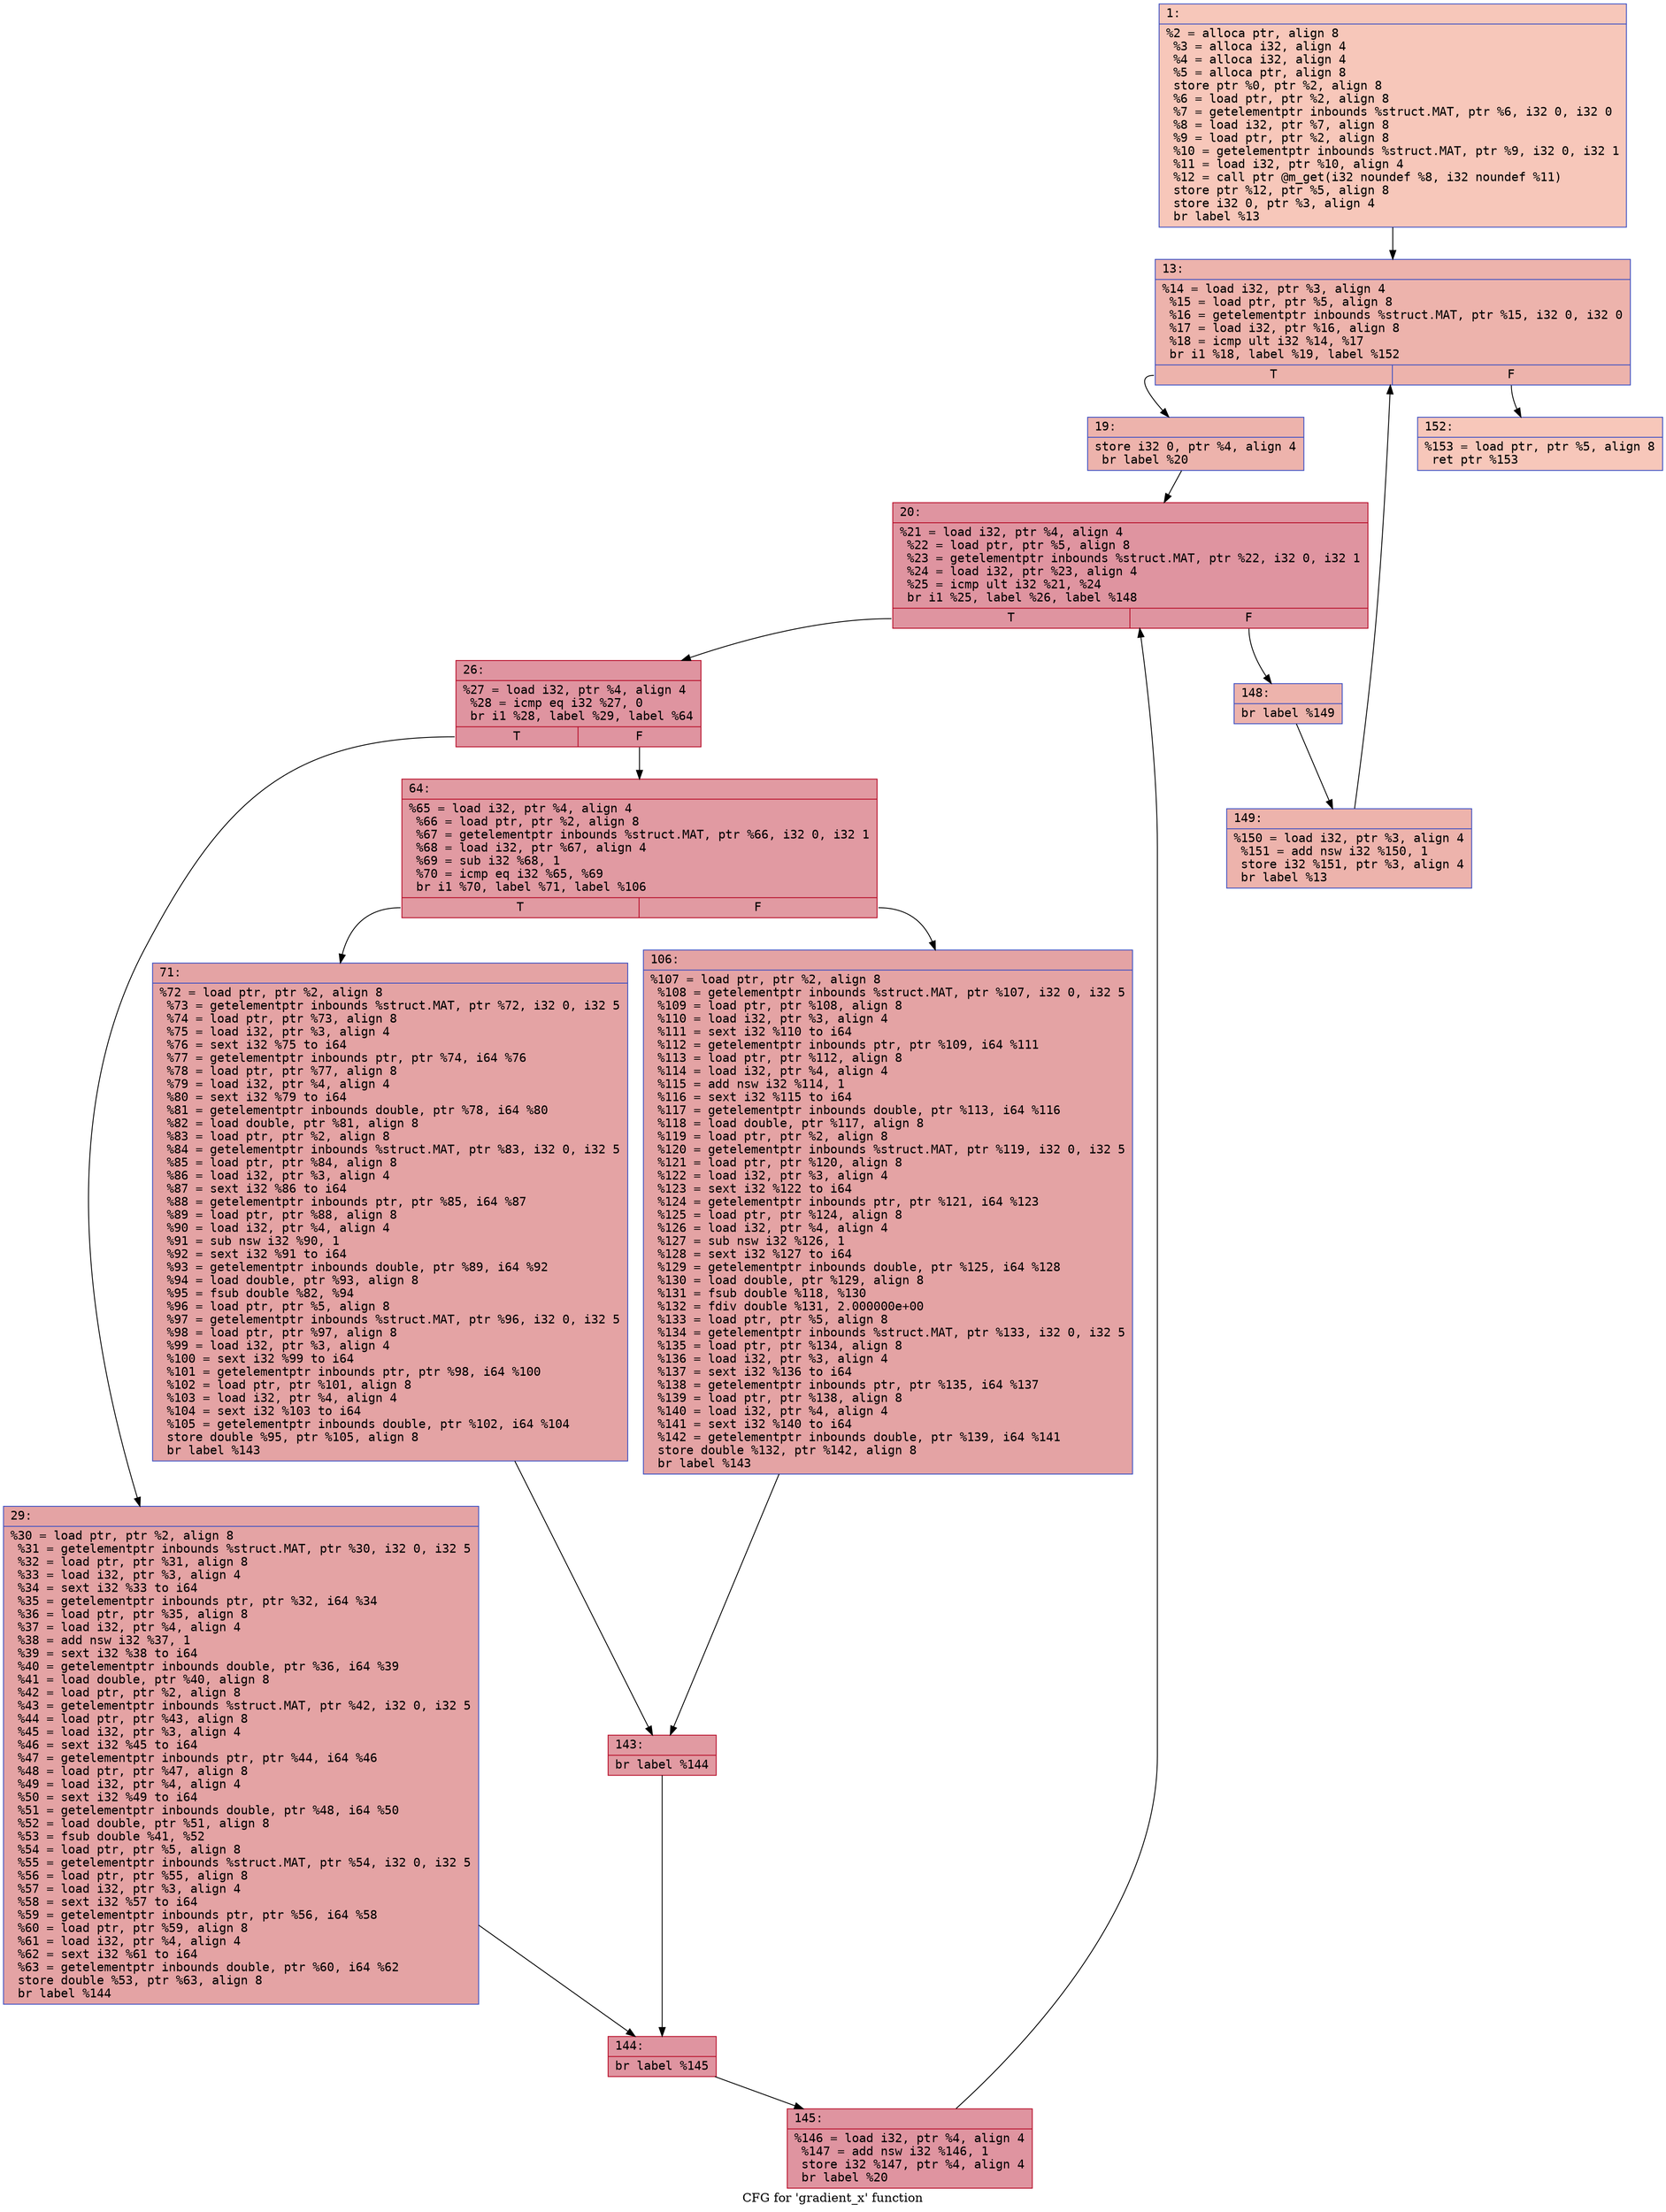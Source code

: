 digraph "CFG for 'gradient_x' function" {
	label="CFG for 'gradient_x' function";

	Node0x600001235f90 [shape=record,color="#3d50c3ff", style=filled, fillcolor="#ec7f6370" fontname="Courier",label="{1:\l|  %2 = alloca ptr, align 8\l  %3 = alloca i32, align 4\l  %4 = alloca i32, align 4\l  %5 = alloca ptr, align 8\l  store ptr %0, ptr %2, align 8\l  %6 = load ptr, ptr %2, align 8\l  %7 = getelementptr inbounds %struct.MAT, ptr %6, i32 0, i32 0\l  %8 = load i32, ptr %7, align 8\l  %9 = load ptr, ptr %2, align 8\l  %10 = getelementptr inbounds %struct.MAT, ptr %9, i32 0, i32 1\l  %11 = load i32, ptr %10, align 4\l  %12 = call ptr @m_get(i32 noundef %8, i32 noundef %11)\l  store ptr %12, ptr %5, align 8\l  store i32 0, ptr %3, align 4\l  br label %13\l}"];
	Node0x600001235f90 -> Node0x600001235fe0[tooltip="1 -> 13\nProbability 100.00%" ];
	Node0x600001235fe0 [shape=record,color="#3d50c3ff", style=filled, fillcolor="#d6524470" fontname="Courier",label="{13:\l|  %14 = load i32, ptr %3, align 4\l  %15 = load ptr, ptr %5, align 8\l  %16 = getelementptr inbounds %struct.MAT, ptr %15, i32 0, i32 0\l  %17 = load i32, ptr %16, align 8\l  %18 = icmp ult i32 %14, %17\l  br i1 %18, label %19, label %152\l|{<s0>T|<s1>F}}"];
	Node0x600001235fe0:s0 -> Node0x600001236030[tooltip="13 -> 19\nProbability 96.88%" ];
	Node0x600001235fe0:s1 -> Node0x6000012363f0[tooltip="13 -> 152\nProbability 3.12%" ];
	Node0x600001236030 [shape=record,color="#3d50c3ff", style=filled, fillcolor="#d6524470" fontname="Courier",label="{19:\l|  store i32 0, ptr %4, align 4\l  br label %20\l}"];
	Node0x600001236030 -> Node0x600001236080[tooltip="19 -> 20\nProbability 100.00%" ];
	Node0x600001236080 [shape=record,color="#b70d28ff", style=filled, fillcolor="#b70d2870" fontname="Courier",label="{20:\l|  %21 = load i32, ptr %4, align 4\l  %22 = load ptr, ptr %5, align 8\l  %23 = getelementptr inbounds %struct.MAT, ptr %22, i32 0, i32 1\l  %24 = load i32, ptr %23, align 4\l  %25 = icmp ult i32 %21, %24\l  br i1 %25, label %26, label %148\l|{<s0>T|<s1>F}}"];
	Node0x600001236080:s0 -> Node0x6000012360d0[tooltip="20 -> 26\nProbability 96.88%" ];
	Node0x600001236080:s1 -> Node0x600001236350[tooltip="20 -> 148\nProbability 3.12%" ];
	Node0x6000012360d0 [shape=record,color="#b70d28ff", style=filled, fillcolor="#b70d2870" fontname="Courier",label="{26:\l|  %27 = load i32, ptr %4, align 4\l  %28 = icmp eq i32 %27, 0\l  br i1 %28, label %29, label %64\l|{<s0>T|<s1>F}}"];
	Node0x6000012360d0:s0 -> Node0x600001236120[tooltip="26 -> 29\nProbability 37.50%" ];
	Node0x6000012360d0:s1 -> Node0x600001236170[tooltip="26 -> 64\nProbability 62.50%" ];
	Node0x600001236120 [shape=record,color="#3d50c3ff", style=filled, fillcolor="#c32e3170" fontname="Courier",label="{29:\l|  %30 = load ptr, ptr %2, align 8\l  %31 = getelementptr inbounds %struct.MAT, ptr %30, i32 0, i32 5\l  %32 = load ptr, ptr %31, align 8\l  %33 = load i32, ptr %3, align 4\l  %34 = sext i32 %33 to i64\l  %35 = getelementptr inbounds ptr, ptr %32, i64 %34\l  %36 = load ptr, ptr %35, align 8\l  %37 = load i32, ptr %4, align 4\l  %38 = add nsw i32 %37, 1\l  %39 = sext i32 %38 to i64\l  %40 = getelementptr inbounds double, ptr %36, i64 %39\l  %41 = load double, ptr %40, align 8\l  %42 = load ptr, ptr %2, align 8\l  %43 = getelementptr inbounds %struct.MAT, ptr %42, i32 0, i32 5\l  %44 = load ptr, ptr %43, align 8\l  %45 = load i32, ptr %3, align 4\l  %46 = sext i32 %45 to i64\l  %47 = getelementptr inbounds ptr, ptr %44, i64 %46\l  %48 = load ptr, ptr %47, align 8\l  %49 = load i32, ptr %4, align 4\l  %50 = sext i32 %49 to i64\l  %51 = getelementptr inbounds double, ptr %48, i64 %50\l  %52 = load double, ptr %51, align 8\l  %53 = fsub double %41, %52\l  %54 = load ptr, ptr %5, align 8\l  %55 = getelementptr inbounds %struct.MAT, ptr %54, i32 0, i32 5\l  %56 = load ptr, ptr %55, align 8\l  %57 = load i32, ptr %3, align 4\l  %58 = sext i32 %57 to i64\l  %59 = getelementptr inbounds ptr, ptr %56, i64 %58\l  %60 = load ptr, ptr %59, align 8\l  %61 = load i32, ptr %4, align 4\l  %62 = sext i32 %61 to i64\l  %63 = getelementptr inbounds double, ptr %60, i64 %62\l  store double %53, ptr %63, align 8\l  br label %144\l}"];
	Node0x600001236120 -> Node0x6000012362b0[tooltip="29 -> 144\nProbability 100.00%" ];
	Node0x600001236170 [shape=record,color="#b70d28ff", style=filled, fillcolor="#bb1b2c70" fontname="Courier",label="{64:\l|  %65 = load i32, ptr %4, align 4\l  %66 = load ptr, ptr %2, align 8\l  %67 = getelementptr inbounds %struct.MAT, ptr %66, i32 0, i32 1\l  %68 = load i32, ptr %67, align 4\l  %69 = sub i32 %68, 1\l  %70 = icmp eq i32 %65, %69\l  br i1 %70, label %71, label %106\l|{<s0>T|<s1>F}}"];
	Node0x600001236170:s0 -> Node0x6000012361c0[tooltip="64 -> 71\nProbability 50.00%" ];
	Node0x600001236170:s1 -> Node0x600001236210[tooltip="64 -> 106\nProbability 50.00%" ];
	Node0x6000012361c0 [shape=record,color="#3d50c3ff", style=filled, fillcolor="#c32e3170" fontname="Courier",label="{71:\l|  %72 = load ptr, ptr %2, align 8\l  %73 = getelementptr inbounds %struct.MAT, ptr %72, i32 0, i32 5\l  %74 = load ptr, ptr %73, align 8\l  %75 = load i32, ptr %3, align 4\l  %76 = sext i32 %75 to i64\l  %77 = getelementptr inbounds ptr, ptr %74, i64 %76\l  %78 = load ptr, ptr %77, align 8\l  %79 = load i32, ptr %4, align 4\l  %80 = sext i32 %79 to i64\l  %81 = getelementptr inbounds double, ptr %78, i64 %80\l  %82 = load double, ptr %81, align 8\l  %83 = load ptr, ptr %2, align 8\l  %84 = getelementptr inbounds %struct.MAT, ptr %83, i32 0, i32 5\l  %85 = load ptr, ptr %84, align 8\l  %86 = load i32, ptr %3, align 4\l  %87 = sext i32 %86 to i64\l  %88 = getelementptr inbounds ptr, ptr %85, i64 %87\l  %89 = load ptr, ptr %88, align 8\l  %90 = load i32, ptr %4, align 4\l  %91 = sub nsw i32 %90, 1\l  %92 = sext i32 %91 to i64\l  %93 = getelementptr inbounds double, ptr %89, i64 %92\l  %94 = load double, ptr %93, align 8\l  %95 = fsub double %82, %94\l  %96 = load ptr, ptr %5, align 8\l  %97 = getelementptr inbounds %struct.MAT, ptr %96, i32 0, i32 5\l  %98 = load ptr, ptr %97, align 8\l  %99 = load i32, ptr %3, align 4\l  %100 = sext i32 %99 to i64\l  %101 = getelementptr inbounds ptr, ptr %98, i64 %100\l  %102 = load ptr, ptr %101, align 8\l  %103 = load i32, ptr %4, align 4\l  %104 = sext i32 %103 to i64\l  %105 = getelementptr inbounds double, ptr %102, i64 %104\l  store double %95, ptr %105, align 8\l  br label %143\l}"];
	Node0x6000012361c0 -> Node0x600001236260[tooltip="71 -> 143\nProbability 100.00%" ];
	Node0x600001236210 [shape=record,color="#3d50c3ff", style=filled, fillcolor="#c32e3170" fontname="Courier",label="{106:\l|  %107 = load ptr, ptr %2, align 8\l  %108 = getelementptr inbounds %struct.MAT, ptr %107, i32 0, i32 5\l  %109 = load ptr, ptr %108, align 8\l  %110 = load i32, ptr %3, align 4\l  %111 = sext i32 %110 to i64\l  %112 = getelementptr inbounds ptr, ptr %109, i64 %111\l  %113 = load ptr, ptr %112, align 8\l  %114 = load i32, ptr %4, align 4\l  %115 = add nsw i32 %114, 1\l  %116 = sext i32 %115 to i64\l  %117 = getelementptr inbounds double, ptr %113, i64 %116\l  %118 = load double, ptr %117, align 8\l  %119 = load ptr, ptr %2, align 8\l  %120 = getelementptr inbounds %struct.MAT, ptr %119, i32 0, i32 5\l  %121 = load ptr, ptr %120, align 8\l  %122 = load i32, ptr %3, align 4\l  %123 = sext i32 %122 to i64\l  %124 = getelementptr inbounds ptr, ptr %121, i64 %123\l  %125 = load ptr, ptr %124, align 8\l  %126 = load i32, ptr %4, align 4\l  %127 = sub nsw i32 %126, 1\l  %128 = sext i32 %127 to i64\l  %129 = getelementptr inbounds double, ptr %125, i64 %128\l  %130 = load double, ptr %129, align 8\l  %131 = fsub double %118, %130\l  %132 = fdiv double %131, 2.000000e+00\l  %133 = load ptr, ptr %5, align 8\l  %134 = getelementptr inbounds %struct.MAT, ptr %133, i32 0, i32 5\l  %135 = load ptr, ptr %134, align 8\l  %136 = load i32, ptr %3, align 4\l  %137 = sext i32 %136 to i64\l  %138 = getelementptr inbounds ptr, ptr %135, i64 %137\l  %139 = load ptr, ptr %138, align 8\l  %140 = load i32, ptr %4, align 4\l  %141 = sext i32 %140 to i64\l  %142 = getelementptr inbounds double, ptr %139, i64 %141\l  store double %132, ptr %142, align 8\l  br label %143\l}"];
	Node0x600001236210 -> Node0x600001236260[tooltip="106 -> 143\nProbability 100.00%" ];
	Node0x600001236260 [shape=record,color="#b70d28ff", style=filled, fillcolor="#bb1b2c70" fontname="Courier",label="{143:\l|  br label %144\l}"];
	Node0x600001236260 -> Node0x6000012362b0[tooltip="143 -> 144\nProbability 100.00%" ];
	Node0x6000012362b0 [shape=record,color="#b70d28ff", style=filled, fillcolor="#b70d2870" fontname="Courier",label="{144:\l|  br label %145\l}"];
	Node0x6000012362b0 -> Node0x600001236300[tooltip="144 -> 145\nProbability 100.00%" ];
	Node0x600001236300 [shape=record,color="#b70d28ff", style=filled, fillcolor="#b70d2870" fontname="Courier",label="{145:\l|  %146 = load i32, ptr %4, align 4\l  %147 = add nsw i32 %146, 1\l  store i32 %147, ptr %4, align 4\l  br label %20\l}"];
	Node0x600001236300 -> Node0x600001236080[tooltip="145 -> 20\nProbability 100.00%" ];
	Node0x600001236350 [shape=record,color="#3d50c3ff", style=filled, fillcolor="#d6524470" fontname="Courier",label="{148:\l|  br label %149\l}"];
	Node0x600001236350 -> Node0x6000012363a0[tooltip="148 -> 149\nProbability 100.00%" ];
	Node0x6000012363a0 [shape=record,color="#3d50c3ff", style=filled, fillcolor="#d6524470" fontname="Courier",label="{149:\l|  %150 = load i32, ptr %3, align 4\l  %151 = add nsw i32 %150, 1\l  store i32 %151, ptr %3, align 4\l  br label %13\l}"];
	Node0x6000012363a0 -> Node0x600001235fe0[tooltip="149 -> 13\nProbability 100.00%" ];
	Node0x6000012363f0 [shape=record,color="#3d50c3ff", style=filled, fillcolor="#ec7f6370" fontname="Courier",label="{152:\l|  %153 = load ptr, ptr %5, align 8\l  ret ptr %153\l}"];
}
